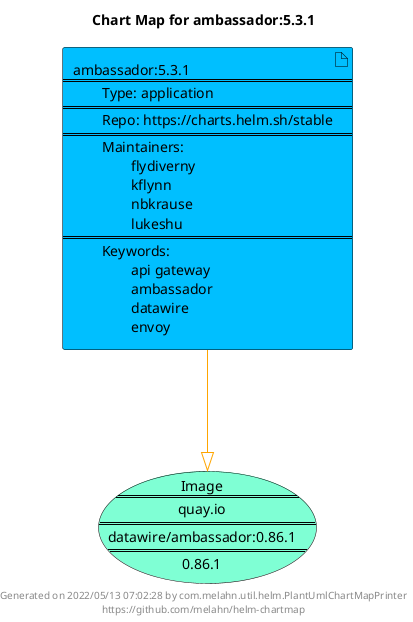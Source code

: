 @startuml
skinparam linetype ortho
skinparam backgroundColor white
skinparam usecaseBorderColor black
skinparam usecaseArrowColor LightSlateGray
skinparam artifactBorderColor black
skinparam artifactArrowColor LightSlateGray

title Chart Map for ambassador:5.3.1

'There is one referenced Helm Chart
artifact "ambassador:5.3.1\n====\n\tType: application\n====\n\tRepo: https://charts.helm.sh/stable\n====\n\tMaintainers: \n\t\tflydiverny\n\t\tkflynn\n\t\tnbkrause\n\t\tlukeshu\n====\n\tKeywords: \n\t\tapi gateway\n\t\tambassador\n\t\tdatawire\n\t\tenvoy" as ambassador_5_3_1 #DeepSkyBlue

'There is one referenced Docker Image
usecase "Image\n====\nquay.io\n====\ndatawire/ambassador:0.86.1\n====\n0.86.1" as quay_io_datawire_ambassador_0_86_1 #Aquamarine

'Chart Dependencies
ambassador_5_3_1--[#orange]-|>quay_io_datawire_ambassador_0_86_1

center footer Generated on 2022/05/13 07:02:28 by com.melahn.util.helm.PlantUmlChartMapPrinter\nhttps://github.com/melahn/helm-chartmap
@enduml
